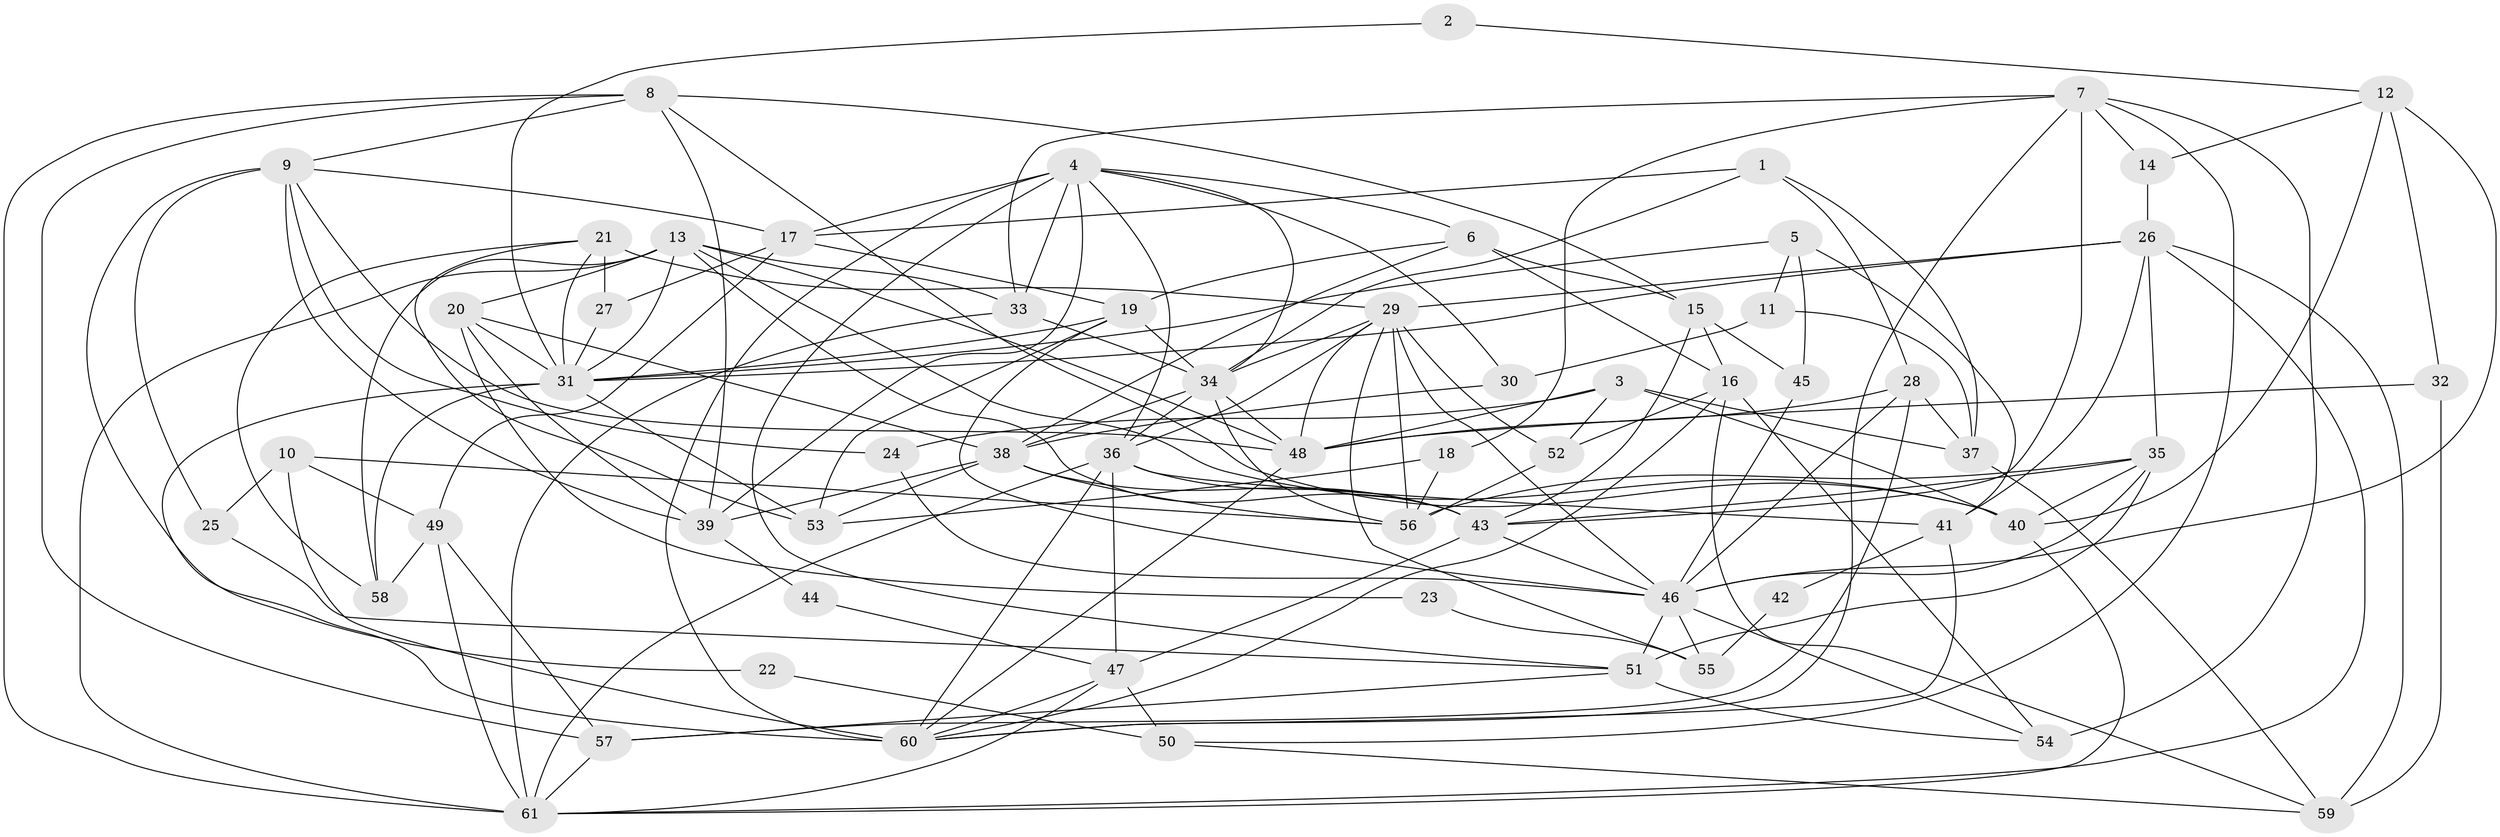 // original degree distribution, {4: 0.3114754098360656, 3: 0.2540983606557377, 6: 0.05737704918032787, 2: 0.12295081967213115, 5: 0.19672131147540983, 7: 0.040983606557377046, 8: 0.01639344262295082}
// Generated by graph-tools (version 1.1) at 2025/02/03/09/25 03:02:15]
// undirected, 61 vertices, 164 edges
graph export_dot {
graph [start="1"]
  node [color=gray90,style=filled];
  1;
  2;
  3;
  4;
  5;
  6;
  7;
  8;
  9;
  10;
  11;
  12;
  13;
  14;
  15;
  16;
  17;
  18;
  19;
  20;
  21;
  22;
  23;
  24;
  25;
  26;
  27;
  28;
  29;
  30;
  31;
  32;
  33;
  34;
  35;
  36;
  37;
  38;
  39;
  40;
  41;
  42;
  43;
  44;
  45;
  46;
  47;
  48;
  49;
  50;
  51;
  52;
  53;
  54;
  55;
  56;
  57;
  58;
  59;
  60;
  61;
  1 -- 17 [weight=1.0];
  1 -- 28 [weight=1.0];
  1 -- 34 [weight=1.0];
  1 -- 37 [weight=1.0];
  2 -- 12 [weight=1.0];
  2 -- 31 [weight=1.0];
  3 -- 24 [weight=1.0];
  3 -- 37 [weight=1.0];
  3 -- 40 [weight=1.0];
  3 -- 48 [weight=1.0];
  3 -- 52 [weight=1.0];
  4 -- 6 [weight=1.0];
  4 -- 17 [weight=1.0];
  4 -- 30 [weight=1.0];
  4 -- 33 [weight=1.0];
  4 -- 34 [weight=1.0];
  4 -- 36 [weight=1.0];
  4 -- 39 [weight=1.0];
  4 -- 51 [weight=1.0];
  4 -- 60 [weight=1.0];
  5 -- 11 [weight=1.0];
  5 -- 31 [weight=1.0];
  5 -- 41 [weight=1.0];
  5 -- 45 [weight=1.0];
  6 -- 15 [weight=2.0];
  6 -- 16 [weight=1.0];
  6 -- 19 [weight=1.0];
  6 -- 38 [weight=1.0];
  7 -- 14 [weight=1.0];
  7 -- 18 [weight=1.0];
  7 -- 33 [weight=1.0];
  7 -- 43 [weight=1.0];
  7 -- 50 [weight=1.0];
  7 -- 54 [weight=1.0];
  7 -- 60 [weight=1.0];
  8 -- 9 [weight=1.0];
  8 -- 15 [weight=1.0];
  8 -- 39 [weight=1.0];
  8 -- 40 [weight=1.0];
  8 -- 57 [weight=1.0];
  8 -- 61 [weight=1.0];
  9 -- 17 [weight=1.0];
  9 -- 22 [weight=1.0];
  9 -- 24 [weight=1.0];
  9 -- 25 [weight=1.0];
  9 -- 39 [weight=1.0];
  9 -- 48 [weight=1.0];
  10 -- 25 [weight=1.0];
  10 -- 49 [weight=1.0];
  10 -- 56 [weight=1.0];
  10 -- 60 [weight=2.0];
  11 -- 30 [weight=1.0];
  11 -- 37 [weight=1.0];
  12 -- 14 [weight=1.0];
  12 -- 32 [weight=1.0];
  12 -- 40 [weight=1.0];
  12 -- 46 [weight=1.0];
  13 -- 20 [weight=1.0];
  13 -- 31 [weight=1.0];
  13 -- 33 [weight=1.0];
  13 -- 40 [weight=1.0];
  13 -- 43 [weight=1.0];
  13 -- 48 [weight=1.0];
  13 -- 58 [weight=1.0];
  13 -- 61 [weight=1.0];
  14 -- 26 [weight=1.0];
  15 -- 16 [weight=1.0];
  15 -- 43 [weight=1.0];
  15 -- 45 [weight=1.0];
  16 -- 52 [weight=1.0];
  16 -- 54 [weight=1.0];
  16 -- 59 [weight=1.0];
  16 -- 60 [weight=1.0];
  17 -- 19 [weight=1.0];
  17 -- 27 [weight=1.0];
  17 -- 49 [weight=1.0];
  18 -- 53 [weight=1.0];
  18 -- 56 [weight=1.0];
  19 -- 31 [weight=1.0];
  19 -- 34 [weight=1.0];
  19 -- 46 [weight=1.0];
  19 -- 53 [weight=1.0];
  20 -- 23 [weight=1.0];
  20 -- 31 [weight=1.0];
  20 -- 38 [weight=1.0];
  20 -- 39 [weight=1.0];
  21 -- 27 [weight=2.0];
  21 -- 29 [weight=2.0];
  21 -- 31 [weight=1.0];
  21 -- 53 [weight=1.0];
  21 -- 58 [weight=1.0];
  22 -- 50 [weight=1.0];
  23 -- 55 [weight=1.0];
  24 -- 46 [weight=1.0];
  25 -- 51 [weight=1.0];
  26 -- 29 [weight=1.0];
  26 -- 31 [weight=1.0];
  26 -- 35 [weight=1.0];
  26 -- 41 [weight=1.0];
  26 -- 59 [weight=1.0];
  26 -- 61 [weight=1.0];
  27 -- 31 [weight=1.0];
  28 -- 37 [weight=1.0];
  28 -- 46 [weight=1.0];
  28 -- 48 [weight=1.0];
  28 -- 57 [weight=1.0];
  29 -- 34 [weight=1.0];
  29 -- 36 [weight=1.0];
  29 -- 46 [weight=1.0];
  29 -- 48 [weight=1.0];
  29 -- 52 [weight=1.0];
  29 -- 55 [weight=1.0];
  29 -- 56 [weight=1.0];
  30 -- 38 [weight=1.0];
  31 -- 53 [weight=1.0];
  31 -- 58 [weight=2.0];
  31 -- 60 [weight=1.0];
  32 -- 48 [weight=2.0];
  32 -- 59 [weight=1.0];
  33 -- 34 [weight=1.0];
  33 -- 61 [weight=1.0];
  34 -- 36 [weight=1.0];
  34 -- 38 [weight=2.0];
  34 -- 48 [weight=2.0];
  34 -- 56 [weight=1.0];
  35 -- 40 [weight=1.0];
  35 -- 43 [weight=1.0];
  35 -- 46 [weight=1.0];
  35 -- 51 [weight=2.0];
  35 -- 56 [weight=1.0];
  36 -- 41 [weight=1.0];
  36 -- 43 [weight=1.0];
  36 -- 47 [weight=1.0];
  36 -- 60 [weight=2.0];
  36 -- 61 [weight=1.0];
  37 -- 59 [weight=1.0];
  38 -- 39 [weight=2.0];
  38 -- 43 [weight=2.0];
  38 -- 53 [weight=1.0];
  38 -- 56 [weight=1.0];
  39 -- 44 [weight=1.0];
  40 -- 61 [weight=1.0];
  41 -- 42 [weight=1.0];
  41 -- 60 [weight=1.0];
  42 -- 55 [weight=2.0];
  43 -- 46 [weight=1.0];
  43 -- 47 [weight=1.0];
  44 -- 47 [weight=1.0];
  45 -- 46 [weight=1.0];
  46 -- 51 [weight=1.0];
  46 -- 54 [weight=1.0];
  46 -- 55 [weight=1.0];
  47 -- 50 [weight=1.0];
  47 -- 60 [weight=1.0];
  47 -- 61 [weight=1.0];
  48 -- 60 [weight=1.0];
  49 -- 57 [weight=1.0];
  49 -- 58 [weight=1.0];
  49 -- 61 [weight=2.0];
  50 -- 59 [weight=1.0];
  51 -- 54 [weight=1.0];
  51 -- 57 [weight=1.0];
  52 -- 56 [weight=1.0];
  57 -- 61 [weight=1.0];
}
